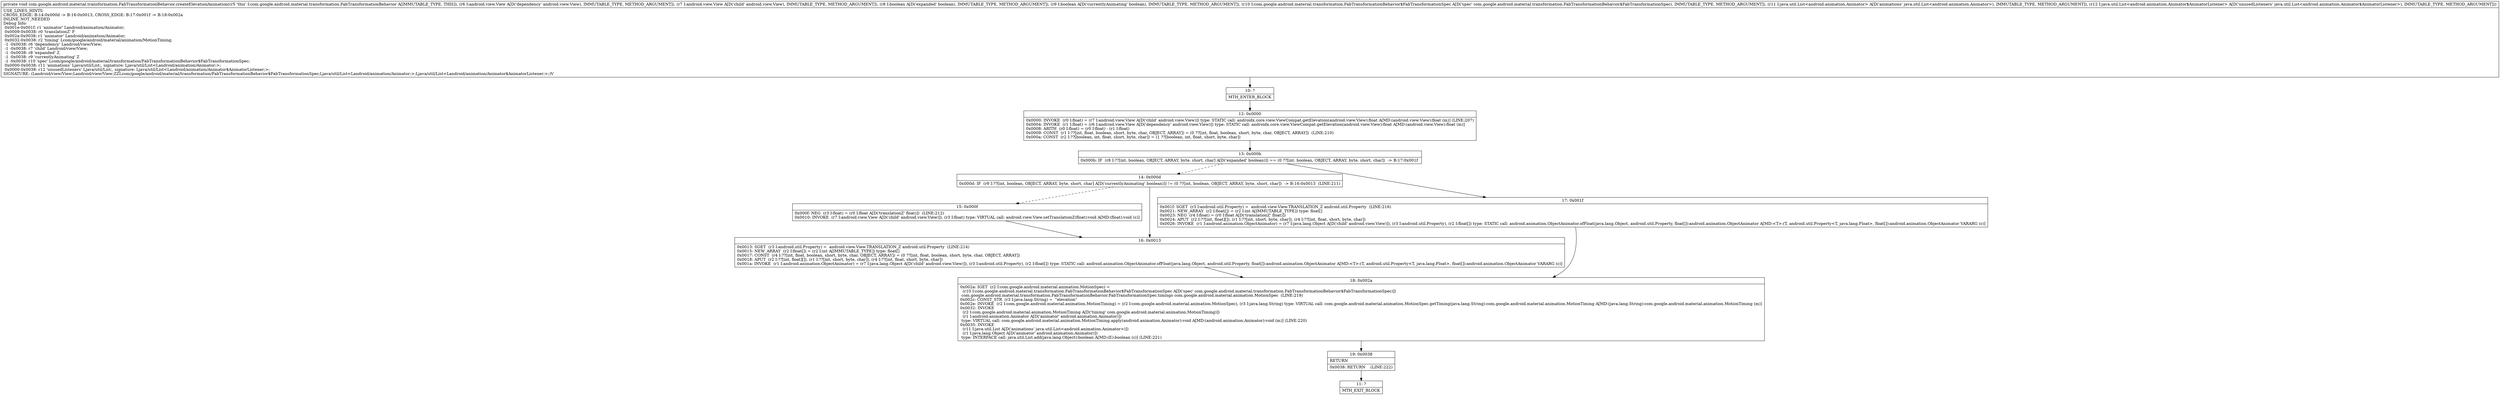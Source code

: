 digraph "CFG forcom.google.android.material.transformation.FabTransformationBehavior.createElevationAnimation(Landroid\/view\/View;Landroid\/view\/View;ZZLcom\/google\/android\/material\/transformation\/FabTransformationBehavior$FabTransformationSpec;Ljava\/util\/List;Ljava\/util\/List;)V" {
Node_10 [shape=record,label="{10\:\ ?|MTH_ENTER_BLOCK\l}"];
Node_12 [shape=record,label="{12\:\ 0x0000|0x0000: INVOKE  (r0 I:float) = (r7 I:android.view.View A[D('child' android.view.View)]) type: STATIC call: androidx.core.view.ViewCompat.getElevation(android.view.View):float A[MD:(android.view.View):float (m)] (LINE:207)\l0x0004: INVOKE  (r1 I:float) = (r6 I:android.view.View A[D('dependency' android.view.View)]) type: STATIC call: androidx.core.view.ViewCompat.getElevation(android.view.View):float A[MD:(android.view.View):float (m)]\l0x0008: ARITH  (r0 I:float) = (r0 I:float) \- (r1 I:float) \l0x0009: CONST  (r1 I:??[int, float, boolean, short, byte, char, OBJECT, ARRAY]) = (0 ??[int, float, boolean, short, byte, char, OBJECT, ARRAY])  (LINE:210)\l0x000a: CONST  (r2 I:??[boolean, int, float, short, byte, char]) = (1 ??[boolean, int, float, short, byte, char]) \l}"];
Node_13 [shape=record,label="{13\:\ 0x000b|0x000b: IF  (r8 I:??[int, boolean, OBJECT, ARRAY, byte, short, char] A[D('expanded' boolean)]) == (0 ??[int, boolean, OBJECT, ARRAY, byte, short, char])  \-\> B:17:0x001f \l}"];
Node_14 [shape=record,label="{14\:\ 0x000d|0x000d: IF  (r9 I:??[int, boolean, OBJECT, ARRAY, byte, short, char] A[D('currentlyAnimating' boolean)]) != (0 ??[int, boolean, OBJECT, ARRAY, byte, short, char])  \-\> B:16:0x0013  (LINE:211)\l}"];
Node_15 [shape=record,label="{15\:\ 0x000f|0x000f: NEG  (r3 I:float) = (r0 I:float A[D('translationZ' float)])  (LINE:212)\l0x0010: INVOKE  (r7 I:android.view.View A[D('child' android.view.View)]), (r3 I:float) type: VIRTUAL call: android.view.View.setTranslationZ(float):void A[MD:(float):void (c)]\l}"];
Node_16 [shape=record,label="{16\:\ 0x0013|0x0013: SGET  (r3 I:android.util.Property) =  android.view.View.TRANSLATION_Z android.util.Property  (LINE:214)\l0x0015: NEW_ARRAY  (r2 I:float[]) = (r2 I:int A[IMMUTABLE_TYPE]) type: float[] \l0x0017: CONST  (r4 I:??[int, float, boolean, short, byte, char, OBJECT, ARRAY]) = (0 ??[int, float, boolean, short, byte, char, OBJECT, ARRAY]) \l0x0018: APUT  (r2 I:??[int, float][]), (r1 I:??[int, short, byte, char]), (r4 I:??[int, float, short, byte, char]) \l0x001a: INVOKE  (r1 I:android.animation.ObjectAnimator) = (r7 I:java.lang.Object A[D('child' android.view.View)]), (r3 I:android.util.Property), (r2 I:float[]) type: STATIC call: android.animation.ObjectAnimator.ofFloat(java.lang.Object, android.util.Property, float[]):android.animation.ObjectAnimator A[MD:\<T\>:(T, android.util.Property\<T, java.lang.Float\>, float[]):android.animation.ObjectAnimator VARARG (c)]\l}"];
Node_18 [shape=record,label="{18\:\ 0x002a|0x002a: IGET  (r2 I:com.google.android.material.animation.MotionSpec) = \l  (r10 I:com.google.android.material.transformation.FabTransformationBehavior$FabTransformationSpec A[D('spec' com.google.android.material.transformation.FabTransformationBehavior$FabTransformationSpec)])\l com.google.android.material.transformation.FabTransformationBehavior.FabTransformationSpec.timings com.google.android.material.animation.MotionSpec  (LINE:219)\l0x002c: CONST_STR  (r3 I:java.lang.String) =  \"elevation\" \l0x002e: INVOKE  (r2 I:com.google.android.material.animation.MotionTiming) = (r2 I:com.google.android.material.animation.MotionSpec), (r3 I:java.lang.String) type: VIRTUAL call: com.google.android.material.animation.MotionSpec.getTiming(java.lang.String):com.google.android.material.animation.MotionTiming A[MD:(java.lang.String):com.google.android.material.animation.MotionTiming (m)]\l0x0032: INVOKE  \l  (r2 I:com.google.android.material.animation.MotionTiming A[D('timing' com.google.android.material.animation.MotionTiming)])\l  (r1 I:android.animation.Animator A[D('animator' android.animation.Animator)])\l type: VIRTUAL call: com.google.android.material.animation.MotionTiming.apply(android.animation.Animator):void A[MD:(android.animation.Animator):void (m)] (LINE:220)\l0x0035: INVOKE  \l  (r11 I:java.util.List A[D('animations' java.util.List\<android.animation.Animator\>)])\l  (r1 I:java.lang.Object A[D('animator' android.animation.Animator)])\l type: INTERFACE call: java.util.List.add(java.lang.Object):boolean A[MD:(E):boolean (c)] (LINE:221)\l}"];
Node_19 [shape=record,label="{19\:\ 0x0038|RETURN\l|0x0038: RETURN    (LINE:222)\l}"];
Node_11 [shape=record,label="{11\:\ ?|MTH_EXIT_BLOCK\l}"];
Node_17 [shape=record,label="{17\:\ 0x001f|0x001f: SGET  (r3 I:android.util.Property) =  android.view.View.TRANSLATION_Z android.util.Property  (LINE:216)\l0x0021: NEW_ARRAY  (r2 I:float[]) = (r2 I:int A[IMMUTABLE_TYPE]) type: float[] \l0x0023: NEG  (r4 I:float) = (r0 I:float A[D('translationZ' float)]) \l0x0024: APUT  (r2 I:??[int, float][]), (r1 I:??[int, short, byte, char]), (r4 I:??[int, float, short, byte, char]) \l0x0026: INVOKE  (r1 I:android.animation.ObjectAnimator) = (r7 I:java.lang.Object A[D('child' android.view.View)]), (r3 I:android.util.Property), (r2 I:float[]) type: STATIC call: android.animation.ObjectAnimator.ofFloat(java.lang.Object, android.util.Property, float[]):android.animation.ObjectAnimator A[MD:\<T\>:(T, android.util.Property\<T, java.lang.Float\>, float[]):android.animation.ObjectAnimator VARARG (c)]\l}"];
MethodNode[shape=record,label="{private void com.google.android.material.transformation.FabTransformationBehavior.createElevationAnimation((r5 'this' I:com.google.android.material.transformation.FabTransformationBehavior A[IMMUTABLE_TYPE, THIS]), (r6 I:android.view.View A[D('dependency' android.view.View), IMMUTABLE_TYPE, METHOD_ARGUMENT]), (r7 I:android.view.View A[D('child' android.view.View), IMMUTABLE_TYPE, METHOD_ARGUMENT]), (r8 I:boolean A[D('expanded' boolean), IMMUTABLE_TYPE, METHOD_ARGUMENT]), (r9 I:boolean A[D('currentlyAnimating' boolean), IMMUTABLE_TYPE, METHOD_ARGUMENT]), (r10 I:com.google.android.material.transformation.FabTransformationBehavior$FabTransformationSpec A[D('spec' com.google.android.material.transformation.FabTransformationBehavior$FabTransformationSpec), IMMUTABLE_TYPE, METHOD_ARGUMENT]), (r11 I:java.util.List\<android.animation.Animator\> A[D('animations' java.util.List\<android.animation.Animator\>), IMMUTABLE_TYPE, METHOD_ARGUMENT]), (r12 I:java.util.List\<android.animation.Animator$AnimatorListener\> A[D('unusedListeners' java.util.List\<android.animation.Animator$AnimatorListener\>), IMMUTABLE_TYPE, METHOD_ARGUMENT]))  | USE_LINES_HINTS\lCROSS_EDGE: B:14:0x000d \-\> B:16:0x0013, CROSS_EDGE: B:17:0x001f \-\> B:18:0x002a\lINLINE_NOT_NEEDED\lDebug Info:\l  0x001e\-0x001f: r1 'animator' Landroid\/animation\/Animator;\l  0x0009\-0x0038: r0 'translationZ' F\l  0x002a\-0x0038: r1 'animator' Landroid\/animation\/Animator;\l  0x0032\-0x0038: r2 'timing' Lcom\/google\/android\/material\/animation\/MotionTiming;\l  \-1 \-0x0038: r6 'dependency' Landroid\/view\/View;\l  \-1 \-0x0038: r7 'child' Landroid\/view\/View;\l  \-1 \-0x0038: r8 'expanded' Z\l  \-1 \-0x0038: r9 'currentlyAnimating' Z\l  \-1 \-0x0038: r10 'spec' Lcom\/google\/android\/material\/transformation\/FabTransformationBehavior$FabTransformationSpec;\l  0x0000\-0x0038: r11 'animations' Ljava\/util\/List;, signature: Ljava\/util\/List\<Landroid\/animation\/Animator;\>;\l  0x0000\-0x0038: r12 'unusedListeners' Ljava\/util\/List;, signature: Ljava\/util\/List\<Landroid\/animation\/Animator$AnimatorListener;\>;\lSIGNATURE: (Landroid\/view\/View;Landroid\/view\/View;ZZLcom\/google\/android\/material\/transformation\/FabTransformationBehavior$FabTransformationSpec;Ljava\/util\/List\<Landroid\/animation\/Animator;\>;Ljava\/util\/List\<Landroid\/animation\/Animator$AnimatorListener;\>;)V\l}"];
MethodNode -> Node_10;Node_10 -> Node_12;
Node_12 -> Node_13;
Node_13 -> Node_14[style=dashed];
Node_13 -> Node_17;
Node_14 -> Node_15[style=dashed];
Node_14 -> Node_16;
Node_15 -> Node_16;
Node_16 -> Node_18;
Node_18 -> Node_19;
Node_19 -> Node_11;
Node_17 -> Node_18;
}

